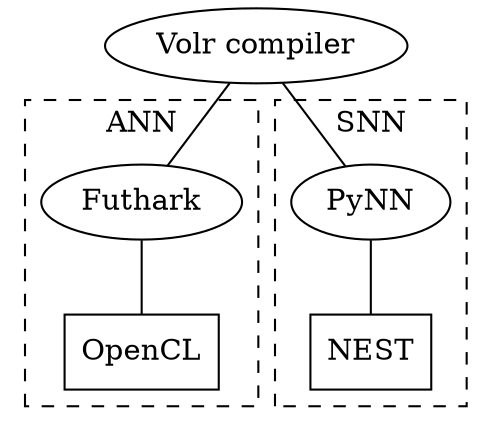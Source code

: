 graph {
  "Volr compiler"
  subgraph cluster_ann {
    label="ANN";
    style="dashed";
    OpenCL [shape="box"]
    Futhark -- OpenCL
  }
  subgraph cluster_snn {
    label="SNN"
    style="dashed";
    NEST [shape="box"]
    PyNN0 -- NEST
  }

  "Volr compiler" -- PyNN0
  "Volr compiler" -- Futhark
  PyNN0 [label="PyNN"]
}
